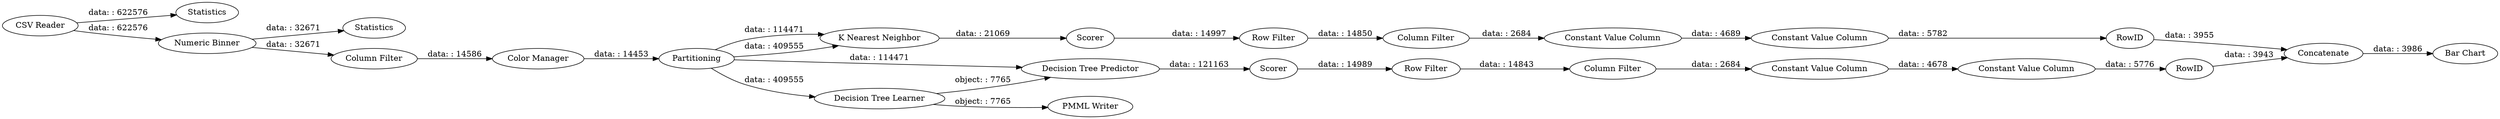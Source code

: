 digraph {
	"-8468046464197811067_8" [label="Color Manager"]
	"-8468046464197811067_21" [label=Scorer]
	"-8468046464197811067_6" [label=Statistics]
	"-3668279905203923047_303" [label="Row Filter"]
	"-3668279905203923047_292" [label="Constant Value Column"]
	"-8468046464197811067_31" [label=Scorer]
	"-8468046464197811067_11" [label="Decision Tree Predictor"]
	"-8468046464197811067_30" [label="K Nearest Neighbor"]
	"-8468046464197811067_305" [label="Bar Chart"]
	"-3668279905203923047_294" [label="Column Filter"]
	"-8468046464197811067_9" [label=Partitioning]
	"-7521147203464933619_292" [label="Constant Value Column"]
	"-7521147203464933619_293" [label=RowID]
	"-8468046464197811067_10" [label="Decision Tree Learner"]
	"-8468046464197811067_22" [label="PMML Writer"]
	"-8468046464197811067_5" [label=Statistics]
	"-7521147203464933619_290" [label="Constant Value Column"]
	"-7521147203464933619_294" [label="Column Filter"]
	"-8468046464197811067_1" [label="CSV Reader"]
	"-3668279905203923047_290" [label="Constant Value Column"]
	"-8468046464197811067_4" [label="Numeric Binner"]
	"-8468046464197811067_300" [label=Concatenate]
	"-3668279905203923047_293" [label=RowID]
	"-7521147203464933619_32" [label="Row Filter"]
	"-8468046464197811067_7" [label="Column Filter"]
	"-8468046464197811067_9" -> "-8468046464197811067_11" [label="data: : 114471"]
	"-8468046464197811067_30" -> "-8468046464197811067_31" [label="data: : 21069"]
	"-8468046464197811067_4" -> "-8468046464197811067_6" [label="data: : 32671"]
	"-3668279905203923047_290" -> "-3668279905203923047_292" [label="data: : 4689"]
	"-8468046464197811067_9" -> "-8468046464197811067_10" [label="data: : 409555"]
	"-7521147203464933619_290" -> "-7521147203464933619_292" [label="data: : 4678"]
	"-8468046464197811067_9" -> "-8468046464197811067_30" [label="data: : 114471"]
	"-3668279905203923047_292" -> "-3668279905203923047_293" [label="data: : 5782"]
	"-8468046464197811067_300" -> "-8468046464197811067_305" [label="data: : 3986"]
	"-8468046464197811067_1" -> "-8468046464197811067_4" [label="data: : 622576"]
	"-8468046464197811067_8" -> "-8468046464197811067_9" [label="data: : 14453"]
	"-3668279905203923047_294" -> "-3668279905203923047_290" [label="data: : 2684"]
	"-7521147203464933619_292" -> "-7521147203464933619_293" [label="data: : 5776"]
	"-7521147203464933619_294" -> "-7521147203464933619_290" [label="data: : 2684"]
	"-3668279905203923047_293" -> "-8468046464197811067_300" [label="data: : 3955"]
	"-8468046464197811067_10" -> "-8468046464197811067_22" [label="object: : 7765"]
	"-8468046464197811067_4" -> "-8468046464197811067_7" [label="data: : 32671"]
	"-8468046464197811067_10" -> "-8468046464197811067_11" [label="object: : 7765"]
	"-3668279905203923047_303" -> "-3668279905203923047_294" [label="data: : 14850"]
	"-7521147203464933619_293" -> "-8468046464197811067_300" [label="data: : 3943"]
	"-8468046464197811067_11" -> "-8468046464197811067_21" [label="data: : 121163"]
	"-8468046464197811067_1" -> "-8468046464197811067_5" [label="data: : 622576"]
	"-7521147203464933619_32" -> "-7521147203464933619_294" [label="data: : 14843"]
	"-8468046464197811067_7" -> "-8468046464197811067_8" [label="data: : 14586"]
	"-8468046464197811067_9" -> "-8468046464197811067_30" [label="data: : 409555"]
	"-8468046464197811067_31" -> "-3668279905203923047_303" [label="data: : 14997"]
	"-8468046464197811067_21" -> "-7521147203464933619_32" [label="data: : 14989"]
	rankdir=LR
}
